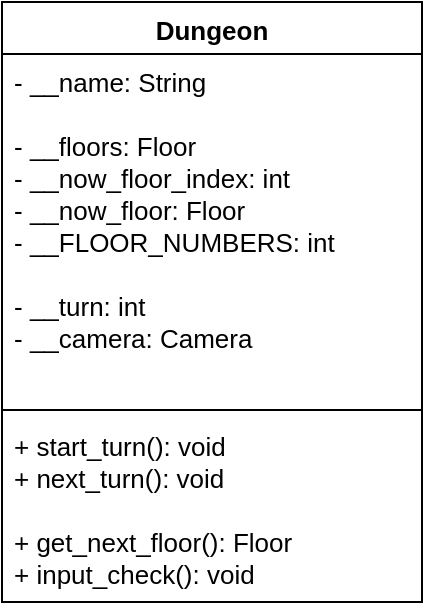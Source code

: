 <mxfile>
    <diagram id="CVQgOHNM6BZ5-BXbCKbe" name="Page-1">
        <mxGraphModel dx="1002" dy="509" grid="1" gridSize="10" guides="1" tooltips="1" connect="1" arrows="1" fold="1" page="1" pageScale="1" pageWidth="827" pageHeight="1169" math="0" shadow="0">
            <root>
                <mxCell id="0"/>
                <mxCell id="1" parent="0"/>
                <mxCell id="14" value="Dungeon" style="swimlane;fontStyle=1;align=center;verticalAlign=top;childLayout=stackLayout;horizontal=1;startSize=26;horizontalStack=0;resizeParent=1;resizeParentMax=0;resizeLast=0;collapsible=1;marginBottom=0;fontSize=13;" parent="1" vertex="1">
                    <mxGeometry x="240" y="40" width="210" height="300" as="geometry">
                        <mxRectangle x="60" y="70" width="90" height="26" as="alternateBounds"/>
                    </mxGeometry>
                </mxCell>
                <mxCell id="15" value="- __name: String&#10;&#10;- __floors: Floor&#10;- __now_floor_index: int&#10;- __now_floor: Floor&#10;- __FLOOR_NUMBERS: int&#10;&#10;- __turn: int&#10;- __camera: Camera&#10;" style="text;strokeColor=none;fillColor=none;align=left;verticalAlign=top;spacingLeft=4;spacingRight=4;overflow=hidden;rotatable=0;points=[[0,0.5],[1,0.5]];portConstraint=eastwest;fontSize=13;" parent="14" vertex="1">
                    <mxGeometry y="26" width="210" height="174" as="geometry"/>
                </mxCell>
                <mxCell id="16" value="" style="line;strokeWidth=1;fillColor=none;align=left;verticalAlign=middle;spacingTop=-1;spacingLeft=3;spacingRight=3;rotatable=0;labelPosition=right;points=[];portConstraint=eastwest;fontSize=13;" parent="14" vertex="1">
                    <mxGeometry y="200" width="210" height="8" as="geometry"/>
                </mxCell>
                <mxCell id="17" value="+ start_turn(): void&#10;+ next_turn(): void&#10;&#10;+ get_next_floor(): Floor&#10;+ input_check(): void " style="text;strokeColor=none;fillColor=none;align=left;verticalAlign=top;spacingLeft=4;spacingRight=4;overflow=hidden;rotatable=0;points=[[0,0.5],[1,0.5]];portConstraint=eastwest;fontSize=13;" parent="14" vertex="1">
                    <mxGeometry y="208" width="210" height="92" as="geometry"/>
                </mxCell>
            </root>
        </mxGraphModel>
    </diagram>
</mxfile>